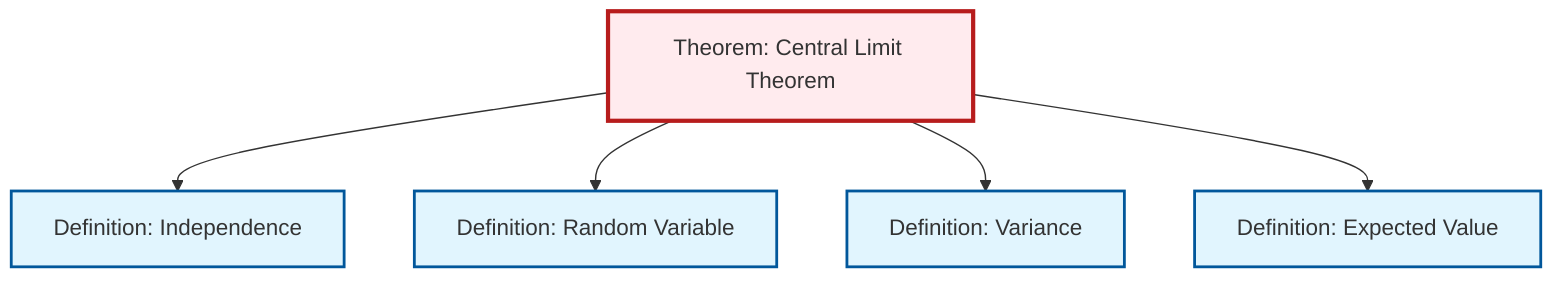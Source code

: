 graph TD
    classDef definition fill:#e1f5fe,stroke:#01579b,stroke-width:2px
    classDef theorem fill:#f3e5f5,stroke:#4a148c,stroke-width:2px
    classDef axiom fill:#fff3e0,stroke:#e65100,stroke-width:2px
    classDef example fill:#e8f5e9,stroke:#1b5e20,stroke-width:2px
    classDef current fill:#ffebee,stroke:#b71c1c,stroke-width:3px
    thm-central-limit["Theorem: Central Limit Theorem"]:::theorem
    def-expectation["Definition: Expected Value"]:::definition
    def-random-variable["Definition: Random Variable"]:::definition
    def-variance["Definition: Variance"]:::definition
    def-independence["Definition: Independence"]:::definition
    thm-central-limit --> def-independence
    thm-central-limit --> def-random-variable
    thm-central-limit --> def-variance
    thm-central-limit --> def-expectation
    class thm-central-limit current